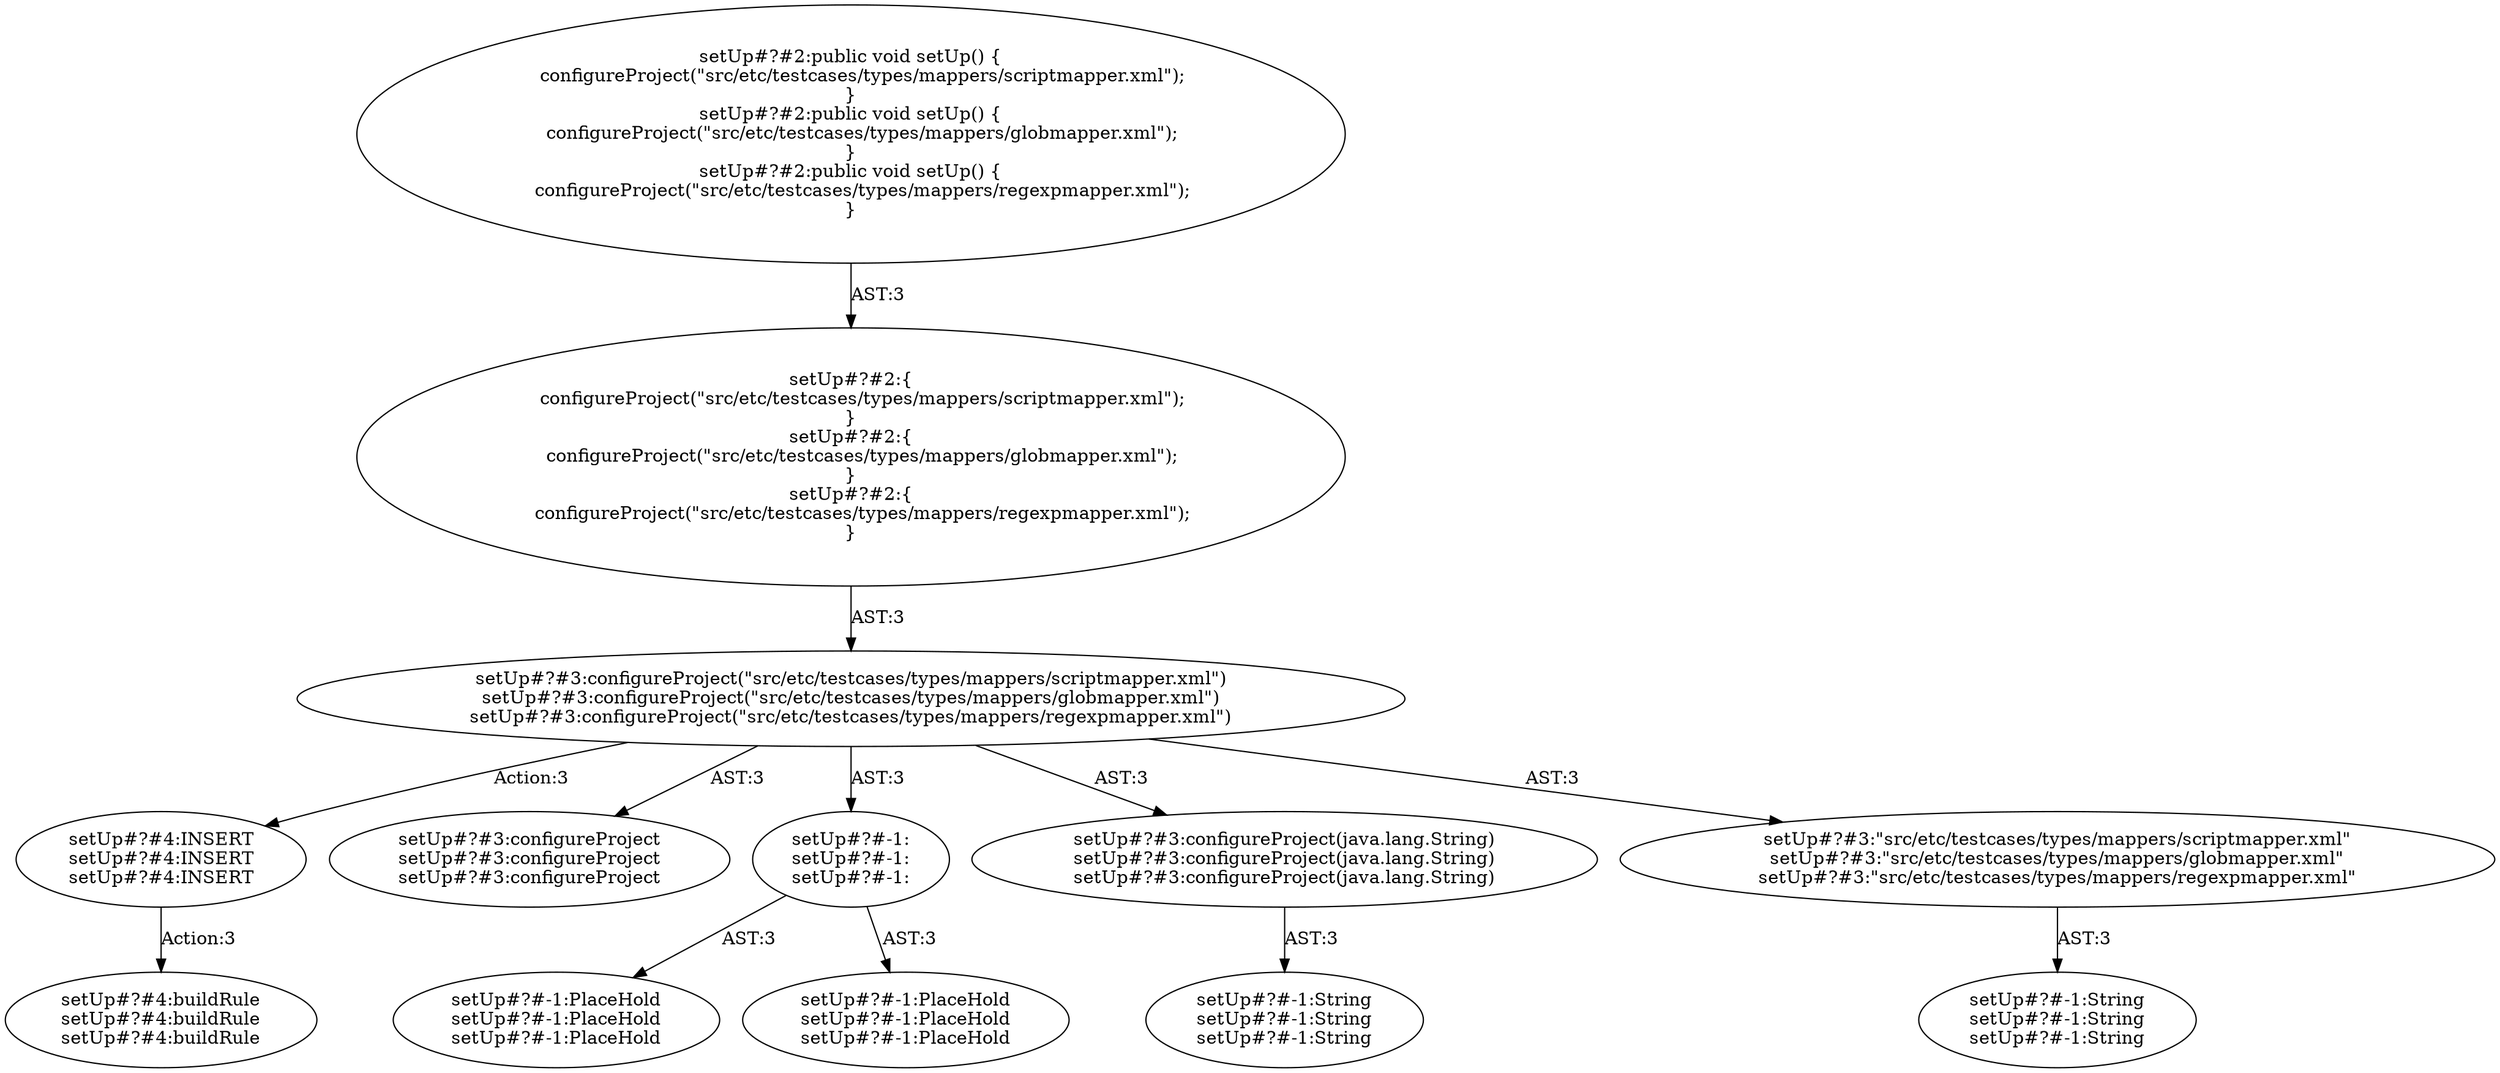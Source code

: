 digraph "Pattern" {
0 [label="setUp#?#4:INSERT
setUp#?#4:INSERT
setUp#?#4:INSERT" shape=ellipse]
1 [label="setUp#?#3:configureProject(\"src/etc/testcases/types/mappers/scriptmapper.xml\")
setUp#?#3:configureProject(\"src/etc/testcases/types/mappers/globmapper.xml\")
setUp#?#3:configureProject(\"src/etc/testcases/types/mappers/regexpmapper.xml\")" shape=ellipse]
2 [label="setUp#?#2:\{
    configureProject(\"src/etc/testcases/types/mappers/scriptmapper.xml\");
\}
setUp#?#2:\{
    configureProject(\"src/etc/testcases/types/mappers/globmapper.xml\");
\}
setUp#?#2:\{
    configureProject(\"src/etc/testcases/types/mappers/regexpmapper.xml\");
\}" shape=ellipse]
3 [label="setUp#?#2:public void setUp() \{
    configureProject(\"src/etc/testcases/types/mappers/scriptmapper.xml\");
\}
setUp#?#2:public void setUp() \{
    configureProject(\"src/etc/testcases/types/mappers/globmapper.xml\");
\}
setUp#?#2:public void setUp() \{
    configureProject(\"src/etc/testcases/types/mappers/regexpmapper.xml\");
\}" shape=ellipse]
4 [label="setUp#?#3:configureProject
setUp#?#3:configureProject
setUp#?#3:configureProject" shape=ellipse]
5 [label="setUp#?#-1:
setUp#?#-1:
setUp#?#-1:" shape=ellipse]
6 [label="setUp#?#-1:PlaceHold
setUp#?#-1:PlaceHold
setUp#?#-1:PlaceHold" shape=ellipse]
7 [label="setUp#?#-1:PlaceHold
setUp#?#-1:PlaceHold
setUp#?#-1:PlaceHold" shape=ellipse]
8 [label="setUp#?#3:configureProject(java.lang.String)
setUp#?#3:configureProject(java.lang.String)
setUp#?#3:configureProject(java.lang.String)" shape=ellipse]
9 [label="setUp#?#-1:String
setUp#?#-1:String
setUp#?#-1:String" shape=ellipse]
10 [label="setUp#?#3:\"src/etc/testcases/types/mappers/scriptmapper.xml\"
setUp#?#3:\"src/etc/testcases/types/mappers/globmapper.xml\"
setUp#?#3:\"src/etc/testcases/types/mappers/regexpmapper.xml\"" shape=ellipse]
11 [label="setUp#?#-1:String
setUp#?#-1:String
setUp#?#-1:String" shape=ellipse]
12 [label="setUp#?#4:buildRule
setUp#?#4:buildRule
setUp#?#4:buildRule" shape=ellipse]
0 -> 12 [label="Action:3"];
1 -> 0 [label="Action:3"];
1 -> 4 [label="AST:3"];
1 -> 5 [label="AST:3"];
1 -> 8 [label="AST:3"];
1 -> 10 [label="AST:3"];
2 -> 1 [label="AST:3"];
3 -> 2 [label="AST:3"];
5 -> 6 [label="AST:3"];
5 -> 7 [label="AST:3"];
8 -> 9 [label="AST:3"];
10 -> 11 [label="AST:3"];
}